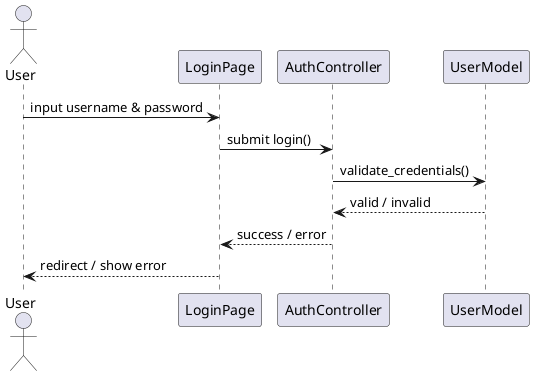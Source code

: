 @startuml

actor User
participant "LoginPage" as LP
participant "AuthController" as AC
participant "UserModel" as UM

User -> LP : input username & password
LP -> AC : submit login()
AC -> UM : validate_credentials()
UM --> AC : valid / invalid
AC --> LP : success / error
LP --> User : redirect / show error

@enduml
